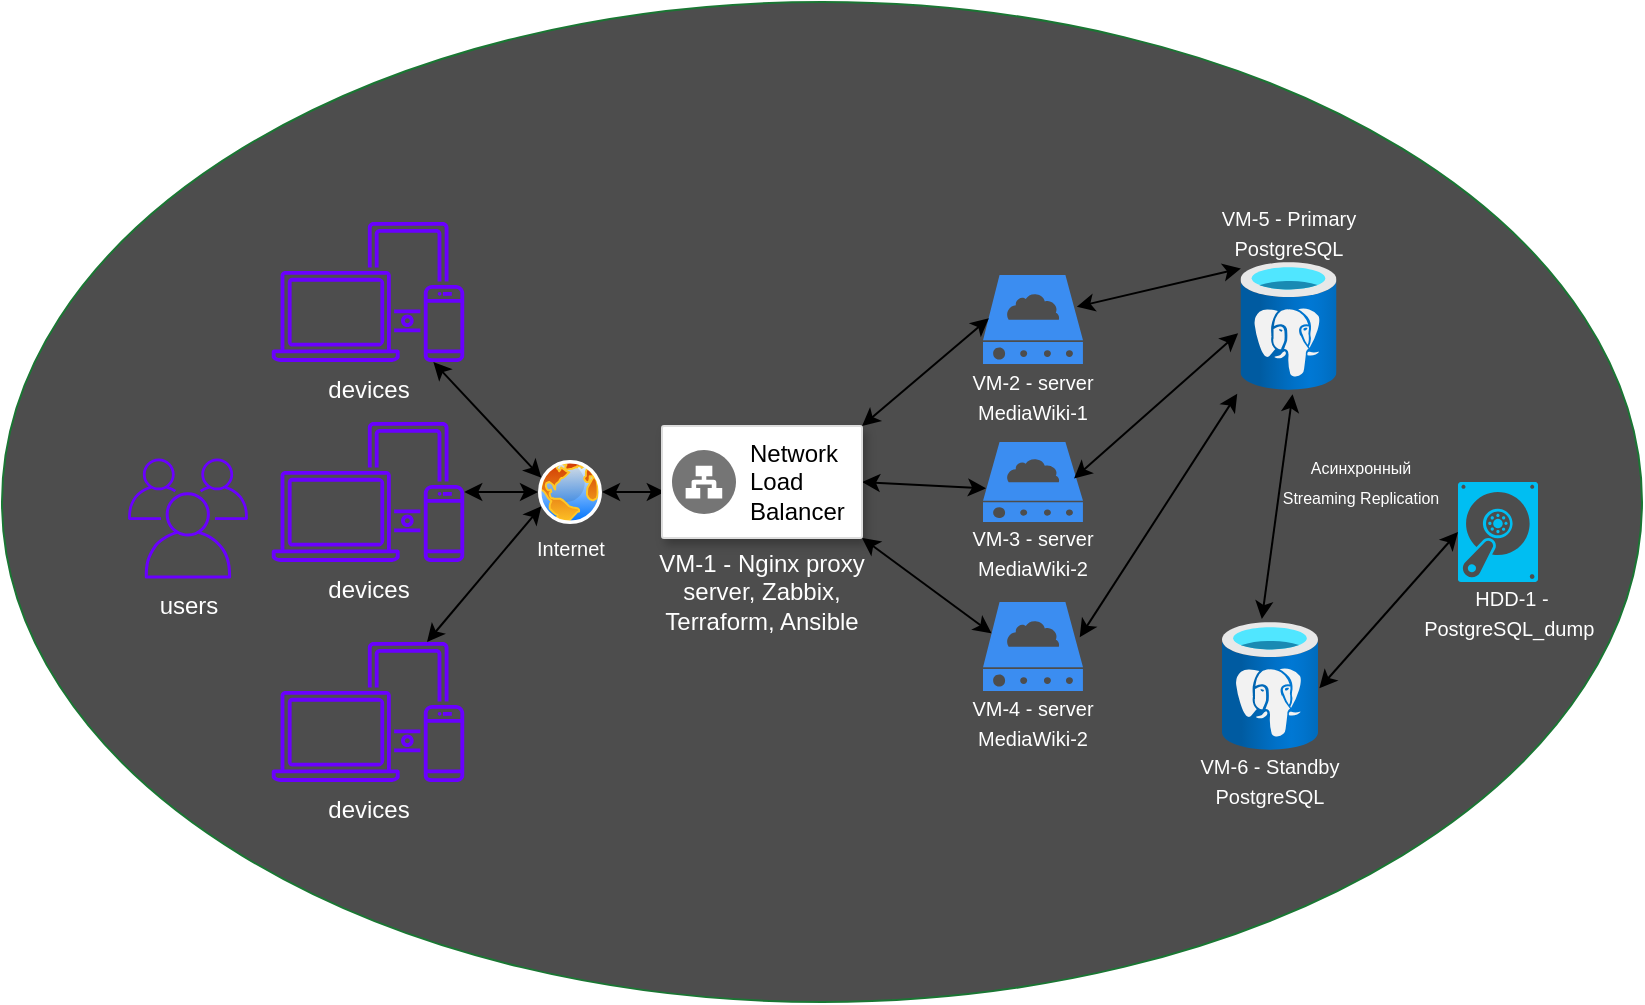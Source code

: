 <mxfile>
    <diagram name="Page-1" id="8NoAi405iV9w-lXr4pfd">
        <mxGraphModel dx="823" dy="458" grid="1" gridSize="10" guides="1" tooltips="1" connect="1" arrows="1" fold="1" page="1" pageScale="1" pageWidth="850" pageHeight="1100" background="none" math="0" shadow="0">
            <root>
                <mxCell id="0"/>
                <mxCell id="1" parent="0"/>
                <mxCell id="57" value="" style="group" vertex="1" connectable="0" parent="1">
                    <mxGeometry x="2" y="90" width="820" height="500" as="geometry"/>
                </mxCell>
                <mxCell id="44" value="" style="ellipse;whiteSpace=wrap;html=1;fontSize=10;fillColor=#4D4D4D;fontColor=#ffffff;strokeColor=#1A7633;movable=0;resizable=0;rotatable=0;deletable=0;editable=0;connectable=0;" parent="57" vertex="1">
                    <mxGeometry width="820" height="500" as="geometry"/>
                </mxCell>
                <mxCell id="23" value="&lt;font color=&quot;#ffffff&quot; style=&quot;font-size: 10px;&quot;&gt;VM-2 - server MediaWiki-1&lt;/font&gt;" style="text;strokeColor=none;align=center;fillColor=none;html=1;verticalAlign=middle;whiteSpace=wrap;rounded=0;" parent="57" vertex="1">
                    <mxGeometry x="478" y="182" width="75" height="30" as="geometry"/>
                </mxCell>
                <mxCell id="20" value="" style="sketch=0;html=1;aspect=fixed;strokeColor=none;shadow=0;align=center;verticalAlign=top;fillColor=#3B8DF1;shape=mxgraph.gcp2.cloud_server" parent="57" vertex="1">
                    <mxGeometry x="490.5" y="136.5" width="50" height="44.5" as="geometry"/>
                </mxCell>
                <mxCell id="58" value="" style="group" vertex="1" connectable="0" parent="57">
                    <mxGeometry x="478" y="300" width="75" height="74.5" as="geometry"/>
                </mxCell>
                <mxCell id="22" value="" style="sketch=0;html=1;aspect=fixed;strokeColor=none;shadow=0;align=center;verticalAlign=top;fillColor=#3B8DF1;shape=mxgraph.gcp2.cloud_server" parent="58" vertex="1">
                    <mxGeometry x="12.5" width="50" height="44.5" as="geometry"/>
                </mxCell>
                <mxCell id="54" value="&lt;font color=&quot;#ffffff&quot; style=&quot;font-size: 10px;&quot;&gt;VM-4 - server MediaWiki-2&lt;/font&gt;" style="text;strokeColor=none;align=center;fillColor=none;html=1;verticalAlign=middle;whiteSpace=wrap;rounded=0;" parent="58" vertex="1">
                    <mxGeometry y="44.5" width="75" height="30" as="geometry"/>
                </mxCell>
                <mxCell id="59" value="" style="group" vertex="1" connectable="0" parent="57">
                    <mxGeometry x="478" y="220" width="75" height="70" as="geometry"/>
                </mxCell>
                <mxCell id="53" value="&lt;font color=&quot;#ffffff&quot; style=&quot;font-size: 10px;&quot;&gt;VM-3 - server MediaWiki-2&lt;/font&gt;" style="text;strokeColor=none;align=center;fillColor=none;html=1;verticalAlign=middle;whiteSpace=wrap;rounded=0;" parent="59" vertex="1">
                    <mxGeometry y="40" width="75" height="30" as="geometry"/>
                </mxCell>
                <mxCell id="21" value="" style="sketch=0;html=1;aspect=fixed;strokeColor=none;shadow=0;align=center;verticalAlign=top;fillColor=#3B8DF1;shape=mxgraph.gcp2.cloud_server" parent="59" vertex="1">
                    <mxGeometry x="12.5" width="50" height="40" as="geometry"/>
                </mxCell>
                <mxCell id="43" style="edgeStyle=none;html=1;exitX=0.415;exitY=-0.023;exitDx=0;exitDy=0;startArrow=classic;startFill=1;exitPerimeter=0;entryX=0.542;entryY=1.033;entryDx=0;entryDy=0;entryPerimeter=0;" parent="57" source="33" target="32" edge="1">
                    <mxGeometry relative="1" as="geometry">
                        <mxPoint x="720.0" y="269.997" as="sourcePoint"/>
                        <mxPoint x="845.756" y="139.424" as="targetPoint"/>
                    </mxGeometry>
                </mxCell>
                <mxCell id="40" style="edgeStyle=none;html=1;exitX=0.91;exitY=0.456;exitDx=0;exitDy=0;startArrow=classic;startFill=1;exitPerimeter=0;entryX=-0.025;entryY=0.557;entryDx=0;entryDy=0;entryPerimeter=0;" parent="57" source="21" target="32" edge="1">
                    <mxGeometry relative="1" as="geometry">
                        <mxPoint x="565.45" y="246.96" as="sourcePoint"/>
                        <mxPoint x="618.442" y="237.344" as="targetPoint"/>
                    </mxGeometry>
                </mxCell>
                <mxCell id="36" style="edgeStyle=none;html=1;exitX=0.938;exitY=0.357;exitDx=0;exitDy=0;startArrow=classic;startFill=1;exitPerimeter=0;entryX=0.004;entryY=0.05;entryDx=0;entryDy=0;entryPerimeter=0;" parent="57" source="20" target="32" edge="1">
                    <mxGeometry relative="1" as="geometry">
                        <mxPoint x="559" y="162.87" as="sourcePoint"/>
                        <mxPoint x="616.186" y="206.176" as="targetPoint"/>
                    </mxGeometry>
                </mxCell>
                <mxCell id="41" style="edgeStyle=none;html=1;exitX=0.967;exitY=0.397;exitDx=0;exitDy=0;startArrow=classic;startFill=1;exitPerimeter=0;entryX=-0.034;entryY=1.029;entryDx=0;entryDy=0;entryPerimeter=0;" parent="57" source="22" target="32" edge="1">
                    <mxGeometry relative="1" as="geometry">
                        <mxPoint x="570.6" y="259.96" as="sourcePoint"/>
                        <mxPoint x="618.106" y="261.344" as="targetPoint"/>
                    </mxGeometry>
                </mxCell>
                <mxCell id="61" value="" style="group" vertex="1" connectable="0" parent="57">
                    <mxGeometry x="605.75" y="100" width="75" height="94" as="geometry"/>
                </mxCell>
                <mxCell id="32" value="" style="aspect=fixed;html=1;points=[];align=center;image;fontSize=12;image=img/lib/azure2/databases/Azure_Database_PostgreSQL_Server.svg;" parent="61" vertex="1">
                    <mxGeometry x="13.5" y="30" width="48" height="64" as="geometry"/>
                </mxCell>
                <mxCell id="34" value="&lt;font color=&quot;#ffffff&quot; style=&quot;font-size: 10px;&quot;&gt;VM-5 - Primary PostgreSQL&lt;/font&gt;" style="text;strokeColor=none;align=center;fillColor=none;html=1;verticalAlign=middle;whiteSpace=wrap;rounded=0;" parent="61" vertex="1">
                    <mxGeometry width="75" height="30" as="geometry"/>
                </mxCell>
                <mxCell id="60" value="" style="group" vertex="1" connectable="0" parent="57">
                    <mxGeometry x="587.25" y="310" width="93.5" height="94" as="geometry"/>
                </mxCell>
                <mxCell id="33" value="" style="aspect=fixed;html=1;points=[];align=center;image;fontSize=12;image=img/lib/azure2/databases/Azure_Database_PostgreSQL_Server.svg;" parent="60" vertex="1">
                    <mxGeometry x="22.75" width="48" height="64" as="geometry"/>
                </mxCell>
                <mxCell id="35" value="&lt;span style=&quot;font-size: 10px;&quot;&gt;&lt;font color=&quot;#ffffff&quot;&gt;VM-6 - Standby PostgreSQL&lt;/font&gt;&lt;/span&gt;" style="text;strokeColor=none;align=center;fillColor=none;html=1;verticalAlign=middle;whiteSpace=wrap;rounded=0;" parent="60" vertex="1">
                    <mxGeometry y="64" width="93.5" height="30" as="geometry"/>
                </mxCell>
                <mxCell id="50" value="" style="verticalLabelPosition=bottom;html=1;verticalAlign=top;align=center;strokeColor=none;fillColor=#00BEF2;shape=mxgraph.azure.vhd;pointerEvents=1;" parent="57" vertex="1">
                    <mxGeometry x="728" y="240" width="40" height="50" as="geometry"/>
                </mxCell>
                <mxCell id="51" style="edgeStyle=none;html=1;exitX=1.014;exitY=0.518;exitDx=0;exitDy=0;startArrow=classic;startFill=1;exitPerimeter=0;entryX=0;entryY=0.5;entryDx=0;entryDy=0;entryPerimeter=0;" parent="57" source="33" target="50" edge="1">
                    <mxGeometry relative="1" as="geometry">
                        <mxPoint x="719.92" y="251.528" as="sourcePoint"/>
                        <mxPoint x="720.266" y="203.862" as="targetPoint"/>
                    </mxGeometry>
                </mxCell>
                <mxCell id="69" value="&lt;font style=&quot;font-size: 8px;&quot; color=&quot;#ffffff&quot;&gt;Асинхронный Streaming Replication&lt;/font&gt;" style="text;strokeColor=none;align=center;fillColor=none;html=1;verticalAlign=middle;whiteSpace=wrap;rounded=0;rotation=0;" vertex="1" parent="57">
                    <mxGeometry x="638" y="212" width="83" height="53.5" as="geometry"/>
                </mxCell>
                <mxCell id="52" value="&lt;span style=&quot;font-size: 10px;&quot;&gt;&lt;font color=&quot;#ffffff&quot;&gt;HDD-1 - PostgreSQL_dump&amp;nbsp;&lt;/font&gt;&lt;/span&gt;" style="text;strokeColor=none;align=center;fillColor=none;html=1;verticalAlign=middle;whiteSpace=wrap;rounded=0;" parent="57" vertex="1">
                    <mxGeometry x="708" y="290" width="93.5" height="30" as="geometry"/>
                </mxCell>
                <mxCell id="11" style="edgeStyle=none;html=1;startArrow=classic;startFill=1;entryX=0;entryY=0.5;entryDx=0;entryDy=0;" parent="1" source="4" target="9" edge="1">
                    <mxGeometry relative="1" as="geometry">
                        <mxPoint x="275" y="335.475" as="targetPoint"/>
                    </mxGeometry>
                </mxCell>
                <mxCell id="4" value="&lt;font color=&quot;#ffffff&quot;&gt;devices&lt;/font&gt;" style="sketch=0;outlineConnect=0;fontColor=#ffffff;strokeColor=#3700CC;fillColor=#6a00ff;dashed=0;verticalLabelPosition=bottom;verticalAlign=top;align=center;html=1;fontSize=12;fontStyle=0;shape=mxgraph.aws4.illustration_devices;pointerEvents=1;aspect=fixed;" parent="1" vertex="1">
                    <mxGeometry x="135" y="300" width="100" height="70" as="geometry"/>
                </mxCell>
                <mxCell id="12" style="edgeStyle=none;html=1;startArrow=classic;startFill=1;entryX=0;entryY=0.25;entryDx=0;entryDy=0;" parent="1" source="5" target="9" edge="1">
                    <mxGeometry relative="1" as="geometry">
                        <mxPoint x="277.15" y="315.203" as="targetPoint"/>
                    </mxGeometry>
                </mxCell>
                <mxCell id="5" value="&lt;font color=&quot;#ffffff&quot;&gt;devices&lt;/font&gt;" style="sketch=0;outlineConnect=0;fontColor=#ffffff;strokeColor=#3700CC;fillColor=#6a00ff;dashed=0;verticalLabelPosition=bottom;verticalAlign=top;align=center;html=1;fontSize=12;fontStyle=0;shape=mxgraph.aws4.illustration_devices;pointerEvents=1;aspect=fixed;" parent="1" vertex="1">
                    <mxGeometry x="135" y="200" width="100" height="70" as="geometry"/>
                </mxCell>
                <mxCell id="10" style="edgeStyle=none;html=1;entryX=0;entryY=0.75;entryDx=0;entryDy=0;startArrow=classic;startFill=1;" parent="1" source="6" target="9" edge="1">
                    <mxGeometry relative="1" as="geometry">
                        <mxPoint x="277.15" y="353.946" as="targetPoint"/>
                    </mxGeometry>
                </mxCell>
                <mxCell id="6" value="&lt;font color=&quot;#ffffff&quot;&gt;devices&lt;/font&gt;" style="sketch=0;outlineConnect=0;dashed=0;verticalLabelPosition=bottom;verticalAlign=top;align=center;html=1;fontSize=12;fontStyle=0;shape=mxgraph.aws4.illustration_devices;pointerEvents=1;aspect=fixed;fillColor=#6a00ff;strokeColor=#3700CC;fontColor=#ffffff;" parent="1" vertex="1">
                    <mxGeometry x="135" y="410" width="100" height="70" as="geometry"/>
                </mxCell>
                <mxCell id="7" value="&lt;font color=&quot;#ffffff&quot;&gt;users&lt;/font&gt;" style="sketch=0;outlineConnect=0;fontColor=#ffffff;strokeColor=#3700CC;fillColor=#6a00ff;dashed=0;verticalLabelPosition=bottom;verticalAlign=top;align=center;html=1;fontSize=12;fontStyle=0;aspect=fixed;shape=mxgraph.aws4.illustration_users;pointerEvents=1;points=[];" parent="1" vertex="1">
                    <mxGeometry x="65" y="318.25" width="60" height="60" as="geometry"/>
                </mxCell>
                <mxCell id="31" style="edgeStyle=none;html=1;entryX=0.014;entryY=0.588;entryDx=0;entryDy=0;entryPerimeter=0;startArrow=classic;startFill=1;" parent="1" source="9" target="14" edge="1">
                    <mxGeometry relative="1" as="geometry"/>
                </mxCell>
                <mxCell id="9" value="" style="aspect=fixed;perimeter=ellipsePerimeter;html=1;align=center;shadow=0;dashed=0;spacingTop=3;image;image=img/lib/active_directory/internet_globe.svg;" parent="1" vertex="1">
                    <mxGeometry x="270" y="319" width="32" height="32" as="geometry"/>
                </mxCell>
                <mxCell id="28" style="edgeStyle=none;html=1;exitX=1;exitY=1;exitDx=0;exitDy=0;entryX=0.085;entryY=0.352;entryDx=0;entryDy=0;entryPerimeter=0;startArrow=classic;startFill=1;" parent="1" source="14" target="22" edge="1">
                    <mxGeometry relative="1" as="geometry"/>
                </mxCell>
                <mxCell id="29" style="edgeStyle=none;html=1;exitX=1;exitY=0.5;exitDx=0;exitDy=0;entryX=0.03;entryY=0.579;entryDx=0;entryDy=0;entryPerimeter=0;startArrow=classic;startFill=1;" parent="1" source="14" target="21" edge="1">
                    <mxGeometry relative="1" as="geometry">
                        <mxPoint x="462" y="323.37" as="sourcePoint"/>
                        <mxPoint x="527.95" y="375.3" as="targetPoint"/>
                    </mxGeometry>
                </mxCell>
                <mxCell id="30" style="edgeStyle=none;html=1;exitX=1;exitY=0;exitDx=0;exitDy=0;entryX=0.059;entryY=0.486;entryDx=0;entryDy=0;entryPerimeter=0;startArrow=classic;startFill=1;" parent="1" source="14" target="20" edge="1">
                    <mxGeometry relative="1" as="geometry">
                        <mxPoint x="452" y="289.53" as="sourcePoint"/>
                        <mxPoint x="533.5" y="265.295" as="targetPoint"/>
                    </mxGeometry>
                </mxCell>
                <mxCell id="55" value="&lt;font color=&quot;#ffffff&quot; style=&quot;font-size: 10px;&quot;&gt;Internet&lt;/font&gt;" style="text;strokeColor=none;align=center;fillColor=none;html=1;verticalAlign=middle;whiteSpace=wrap;rounded=0;" parent="1" vertex="1">
                    <mxGeometry x="248.5" y="348" width="75" height="30" as="geometry"/>
                </mxCell>
                <mxCell id="62" value="" style="group" vertex="1" connectable="0" parent="1">
                    <mxGeometry x="327" y="302" width="110" height="118" as="geometry"/>
                </mxCell>
                <mxCell id="14" value="" style="strokeColor=#dddddd;shadow=1;strokeWidth=1;rounded=1;absoluteArcSize=1;arcSize=2;" parent="62" vertex="1">
                    <mxGeometry x="5" width="100" height="56" as="geometry"/>
                </mxCell>
                <mxCell id="15" value="Network&#10;Load&#10;Balancer" style="sketch=0;dashed=0;connectable=0;html=1;fillColor=#757575;strokeColor=none;shape=mxgraph.gcp2.network_load_balancer;part=1;labelPosition=right;verticalLabelPosition=middle;align=left;verticalAlign=middle;spacingLeft=5;fontSize=12;" parent="14" vertex="1">
                    <mxGeometry y="0.5" width="32" height="32" relative="1" as="geometry">
                        <mxPoint x="5" y="-16" as="offset"/>
                    </mxGeometry>
                </mxCell>
                <mxCell id="18" value="&lt;font color=&quot;#ffffff&quot;&gt;VM-1 - Nginx proxy server, Zabbix, Terraform, Ansible&lt;/font&gt;" style="text;strokeColor=none;align=center;fillColor=none;html=1;verticalAlign=middle;whiteSpace=wrap;rounded=0;" parent="62" vertex="1">
                    <mxGeometry y="48" width="110" height="70" as="geometry"/>
                </mxCell>
            </root>
        </mxGraphModel>
    </diagram>
</mxfile>